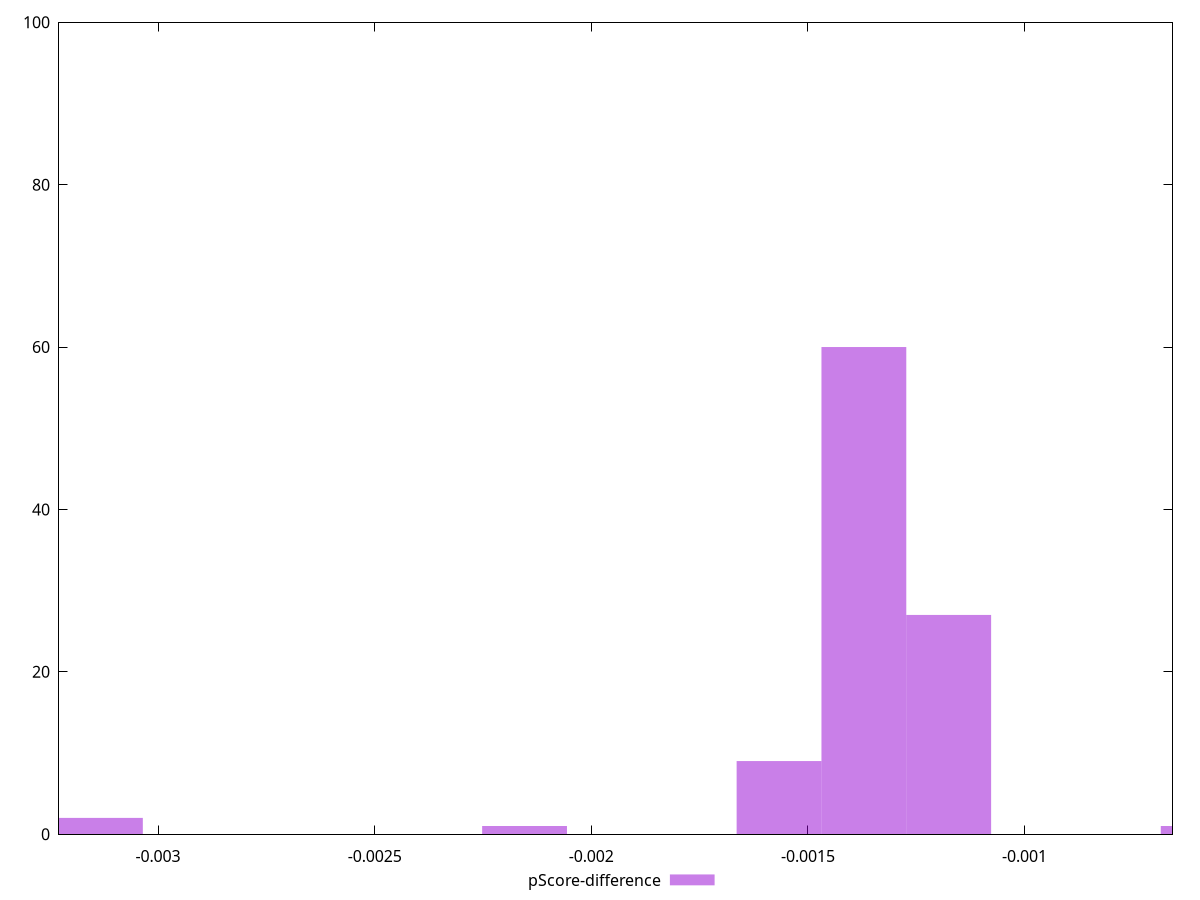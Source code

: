 reset

$pScoreDifference <<EOF
-0.003133172010652042 2
-0.0013707627546602683 60
-0.0011749395039945157 27
-0.0005874697519972578 1
-0.001566586005326021 9
-0.002154055757323279 1
EOF

set key outside below
set boxwidth 0.0001958232506657526
set xrange [-0.003228754065135897:-0.0006583238536198577]
set yrange [0:100]
set trange [0:100]
set style fill transparent solid 0.5 noborder
set terminal svg size 640, 490 enhanced background rgb 'white'
set output "report_00018_2021-02-10T15-25-16.877Z/first-cpu-idle/samples/pages+cached+noadtech+nomedia+nocss/pScore-difference/histogram.svg"

plot $pScoreDifference title "pScore-difference" with boxes

reset
